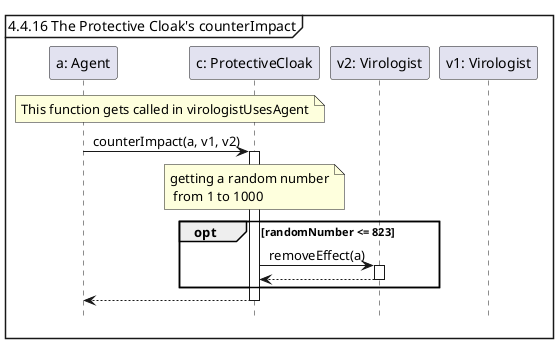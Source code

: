 @startuml
'https://plantuml.com/sequence-diagram

hide footbox
skinparam sequenceMessageAlign center

mainframe 4.4.16 The Protective Cloak's counterImpact

participant "a: Agent" as a
'renamed c as cloak to avoid confusion with controller
participant "c: ProtectiveCloak" as cloak
participant "v2: Virologist" as v2
participant "v1: Virologist" as v1

note over a,cloak: This function gets called in virologistUsesAgent
a -> cloak ++: counterImpact(a, v1, v2)
    note over cloak :getting a random number\n from 1 to 1000
    opt randomNumber <= 823
        cloak -> v2 ++: removeEffect(a)
        return
    end
return
@enduml